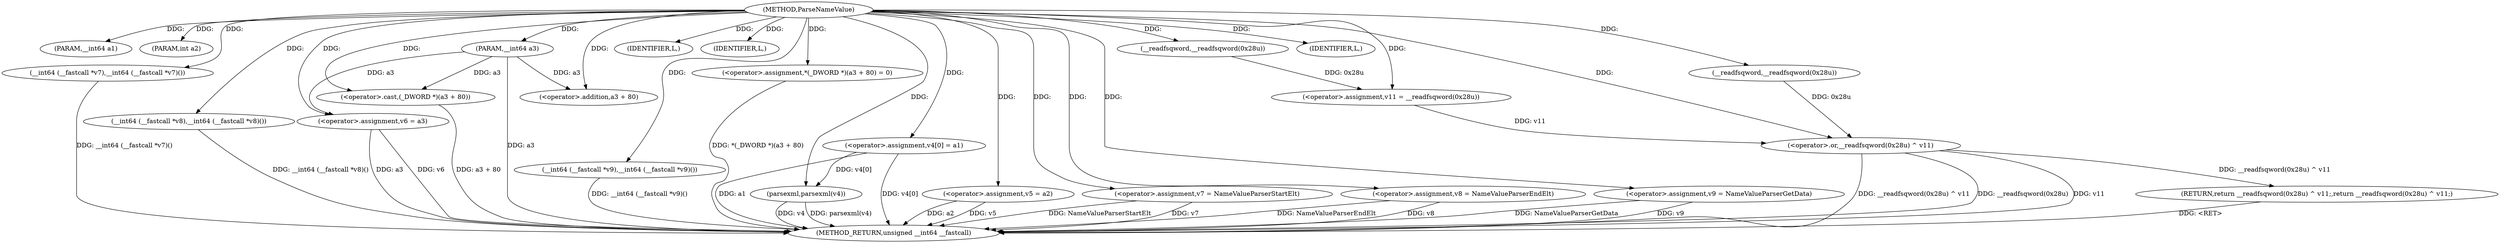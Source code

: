 digraph ParseNameValue {  
"1000109" [label = "(METHOD,ParseNameValue)" ]
"1000164" [label = "(METHOD_RETURN,unsigned __int64 __fastcall)" ]
"1000110" [label = "(PARAM,__int64 a1)" ]
"1000111" [label = "(PARAM,int a2)" ]
"1000112" [label = "(PARAM,__int64 a3)" ]
"1000117" [label = "(__int64 (__fastcall *v7),__int64 (__fastcall *v7)())" ]
"1000118" [label = "(__int64 (__fastcall *v8),__int64 (__fastcall *v8)())" ]
"1000119" [label = "(__int64 (__fastcall *v9),__int64 (__fastcall *v9)())" ]
"1000122" [label = "(<operator>.assignment,v11 = __readfsqword(0x28u))" ]
"1000124" [label = "(__readfsqword,__readfsqword(0x28u))" ]
"1000126" [label = "(IDENTIFIER,L,)" ]
"1000127" [label = "(IDENTIFIER,L,)" ]
"1000128" [label = "(<operator>.assignment,*(_DWORD *)(a3 + 80) = 0)" ]
"1000130" [label = "(<operator>.cast,(_DWORD *)(a3 + 80))" ]
"1000132" [label = "(<operator>.addition,a3 + 80)" ]
"1000136" [label = "(<operator>.assignment,v4[0] = a1)" ]
"1000141" [label = "(<operator>.assignment,v5 = a2)" ]
"1000144" [label = "(<operator>.assignment,v6 = a3)" ]
"1000147" [label = "(<operator>.assignment,v7 = NameValueParserStartElt)" ]
"1000150" [label = "(<operator>.assignment,v8 = NameValueParserEndElt)" ]
"1000153" [label = "(<operator>.assignment,v9 = NameValueParserGetData)" ]
"1000156" [label = "(IDENTIFIER,L,)" ]
"1000157" [label = "(parsexml,parsexml(v4))" ]
"1000159" [label = "(RETURN,return __readfsqword(0x28u) ^ v11;,return __readfsqword(0x28u) ^ v11;)" ]
"1000160" [label = "(<operator>.or,__readfsqword(0x28u) ^ v11)" ]
"1000161" [label = "(__readfsqword,__readfsqword(0x28u))" ]
  "1000157" -> "1000164"  [ label = "DDG: parsexml(v4)"] 
  "1000150" -> "1000164"  [ label = "DDG: NameValueParserEndElt"] 
  "1000119" -> "1000164"  [ label = "DDG: __int64 (__fastcall *v9)()"] 
  "1000157" -> "1000164"  [ label = "DDG: v4"] 
  "1000160" -> "1000164"  [ label = "DDG: __readfsqword(0x28u) ^ v11"] 
  "1000160" -> "1000164"  [ label = "DDG: __readfsqword(0x28u)"] 
  "1000141" -> "1000164"  [ label = "DDG: a2"] 
  "1000117" -> "1000164"  [ label = "DDG: __int64 (__fastcall *v7)()"] 
  "1000160" -> "1000164"  [ label = "DDG: v11"] 
  "1000118" -> "1000164"  [ label = "DDG: __int64 (__fastcall *v8)()"] 
  "1000141" -> "1000164"  [ label = "DDG: v5"] 
  "1000136" -> "1000164"  [ label = "DDG: v4[0]"] 
  "1000147" -> "1000164"  [ label = "DDG: NameValueParserStartElt"] 
  "1000147" -> "1000164"  [ label = "DDG: v7"] 
  "1000153" -> "1000164"  [ label = "DDG: NameValueParserGetData"] 
  "1000136" -> "1000164"  [ label = "DDG: a1"] 
  "1000144" -> "1000164"  [ label = "DDG: v6"] 
  "1000128" -> "1000164"  [ label = "DDG: *(_DWORD *)(a3 + 80)"] 
  "1000112" -> "1000164"  [ label = "DDG: a3"] 
  "1000153" -> "1000164"  [ label = "DDG: v9"] 
  "1000144" -> "1000164"  [ label = "DDG: a3"] 
  "1000150" -> "1000164"  [ label = "DDG: v8"] 
  "1000130" -> "1000164"  [ label = "DDG: a3 + 80"] 
  "1000159" -> "1000164"  [ label = "DDG: <RET>"] 
  "1000109" -> "1000110"  [ label = "DDG: "] 
  "1000109" -> "1000111"  [ label = "DDG: "] 
  "1000109" -> "1000112"  [ label = "DDG: "] 
  "1000109" -> "1000117"  [ label = "DDG: "] 
  "1000109" -> "1000118"  [ label = "DDG: "] 
  "1000109" -> "1000119"  [ label = "DDG: "] 
  "1000124" -> "1000122"  [ label = "DDG: 0x28u"] 
  "1000109" -> "1000122"  [ label = "DDG: "] 
  "1000109" -> "1000124"  [ label = "DDG: "] 
  "1000109" -> "1000126"  [ label = "DDG: "] 
  "1000109" -> "1000127"  [ label = "DDG: "] 
  "1000109" -> "1000128"  [ label = "DDG: "] 
  "1000112" -> "1000130"  [ label = "DDG: a3"] 
  "1000109" -> "1000130"  [ label = "DDG: "] 
  "1000112" -> "1000132"  [ label = "DDG: a3"] 
  "1000109" -> "1000132"  [ label = "DDG: "] 
  "1000109" -> "1000136"  [ label = "DDG: "] 
  "1000109" -> "1000141"  [ label = "DDG: "] 
  "1000112" -> "1000144"  [ label = "DDG: a3"] 
  "1000109" -> "1000144"  [ label = "DDG: "] 
  "1000109" -> "1000147"  [ label = "DDG: "] 
  "1000109" -> "1000150"  [ label = "DDG: "] 
  "1000109" -> "1000153"  [ label = "DDG: "] 
  "1000109" -> "1000156"  [ label = "DDG: "] 
  "1000136" -> "1000157"  [ label = "DDG: v4[0]"] 
  "1000109" -> "1000157"  [ label = "DDG: "] 
  "1000160" -> "1000159"  [ label = "DDG: __readfsqword(0x28u) ^ v11"] 
  "1000161" -> "1000160"  [ label = "DDG: 0x28u"] 
  "1000109" -> "1000161"  [ label = "DDG: "] 
  "1000122" -> "1000160"  [ label = "DDG: v11"] 
  "1000109" -> "1000160"  [ label = "DDG: "] 
}
